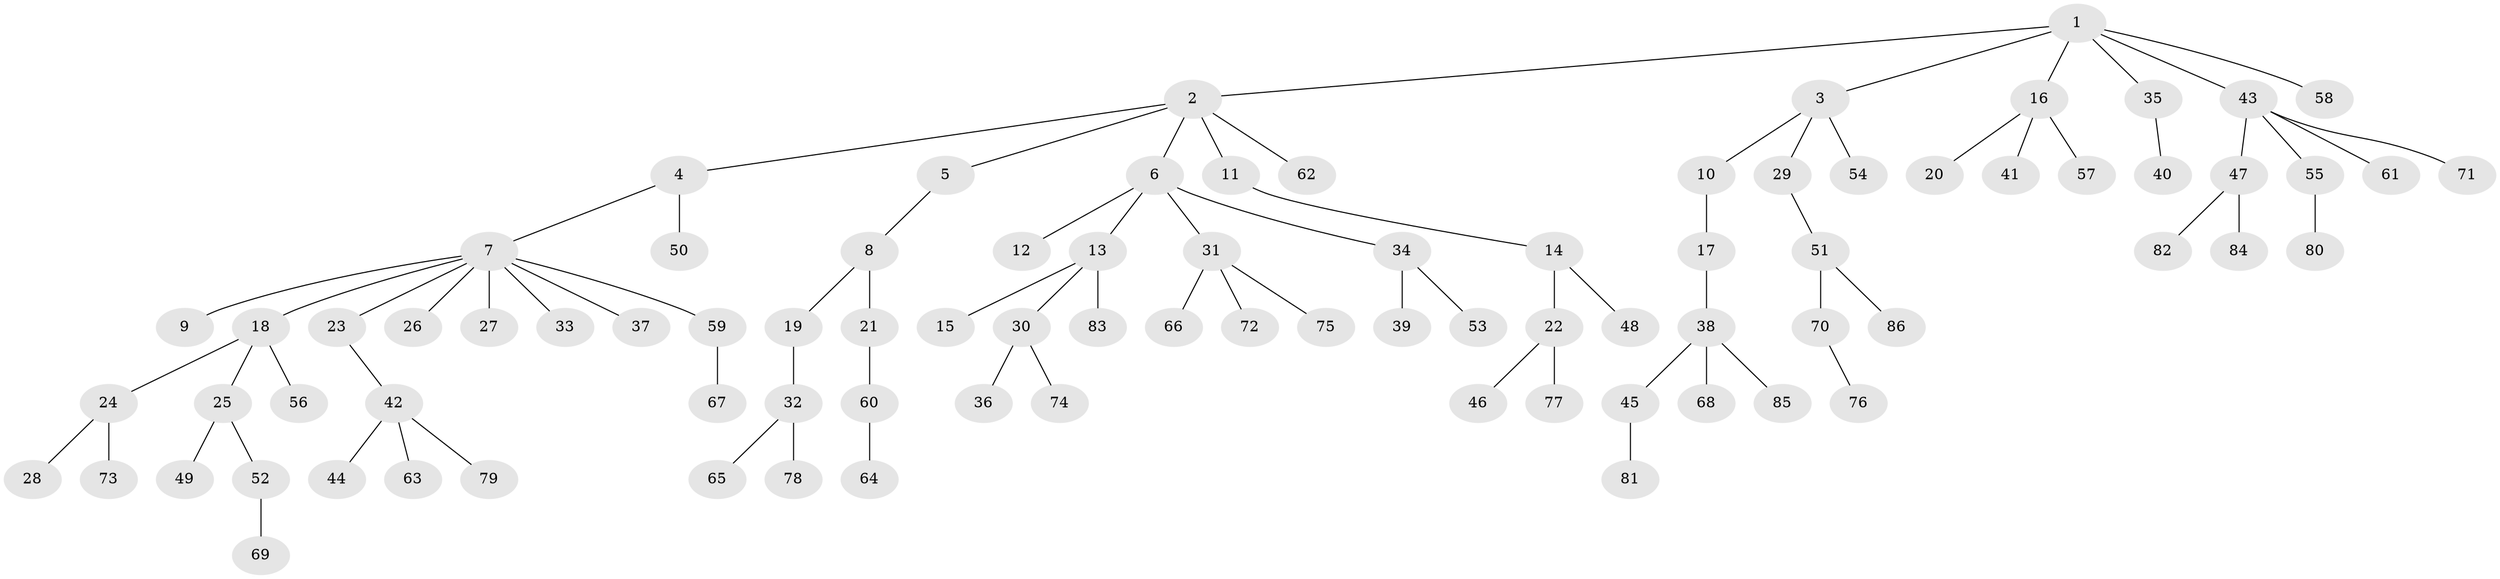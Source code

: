 // coarse degree distribution, {5: 0.016129032258064516, 6: 0.016129032258064516, 3: 0.14516129032258066, 7: 0.016129032258064516, 11: 0.016129032258064516, 1: 0.5806451612903226, 2: 0.1774193548387097, 4: 0.03225806451612903}
// Generated by graph-tools (version 1.1) at 2025/42/03/06/25 10:42:05]
// undirected, 86 vertices, 85 edges
graph export_dot {
graph [start="1"]
  node [color=gray90,style=filled];
  1;
  2;
  3;
  4;
  5;
  6;
  7;
  8;
  9;
  10;
  11;
  12;
  13;
  14;
  15;
  16;
  17;
  18;
  19;
  20;
  21;
  22;
  23;
  24;
  25;
  26;
  27;
  28;
  29;
  30;
  31;
  32;
  33;
  34;
  35;
  36;
  37;
  38;
  39;
  40;
  41;
  42;
  43;
  44;
  45;
  46;
  47;
  48;
  49;
  50;
  51;
  52;
  53;
  54;
  55;
  56;
  57;
  58;
  59;
  60;
  61;
  62;
  63;
  64;
  65;
  66;
  67;
  68;
  69;
  70;
  71;
  72;
  73;
  74;
  75;
  76;
  77;
  78;
  79;
  80;
  81;
  82;
  83;
  84;
  85;
  86;
  1 -- 2;
  1 -- 3;
  1 -- 16;
  1 -- 35;
  1 -- 43;
  1 -- 58;
  2 -- 4;
  2 -- 5;
  2 -- 6;
  2 -- 11;
  2 -- 62;
  3 -- 10;
  3 -- 29;
  3 -- 54;
  4 -- 7;
  4 -- 50;
  5 -- 8;
  6 -- 12;
  6 -- 13;
  6 -- 31;
  6 -- 34;
  7 -- 9;
  7 -- 18;
  7 -- 23;
  7 -- 26;
  7 -- 27;
  7 -- 33;
  7 -- 37;
  7 -- 59;
  8 -- 19;
  8 -- 21;
  10 -- 17;
  11 -- 14;
  13 -- 15;
  13 -- 30;
  13 -- 83;
  14 -- 22;
  14 -- 48;
  16 -- 20;
  16 -- 41;
  16 -- 57;
  17 -- 38;
  18 -- 24;
  18 -- 25;
  18 -- 56;
  19 -- 32;
  21 -- 60;
  22 -- 46;
  22 -- 77;
  23 -- 42;
  24 -- 28;
  24 -- 73;
  25 -- 49;
  25 -- 52;
  29 -- 51;
  30 -- 36;
  30 -- 74;
  31 -- 66;
  31 -- 72;
  31 -- 75;
  32 -- 65;
  32 -- 78;
  34 -- 39;
  34 -- 53;
  35 -- 40;
  38 -- 45;
  38 -- 68;
  38 -- 85;
  42 -- 44;
  42 -- 63;
  42 -- 79;
  43 -- 47;
  43 -- 55;
  43 -- 61;
  43 -- 71;
  45 -- 81;
  47 -- 82;
  47 -- 84;
  51 -- 70;
  51 -- 86;
  52 -- 69;
  55 -- 80;
  59 -- 67;
  60 -- 64;
  70 -- 76;
}
